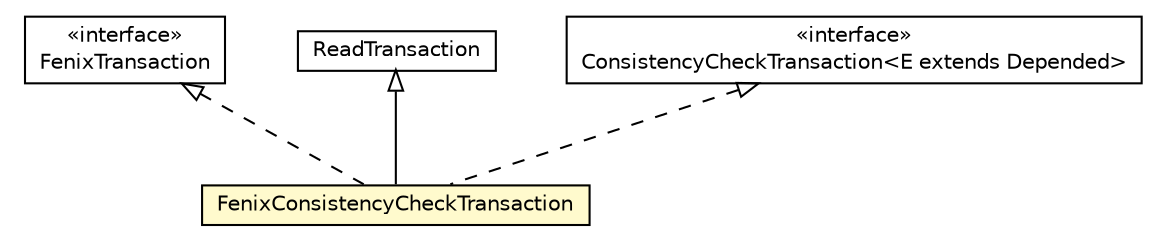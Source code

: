 #!/usr/local/bin/dot
#
# Class diagram 
# Generated by UMLGraph version 5.1 (http://www.umlgraph.org/)
#

digraph G {
	edge [fontname="Helvetica",fontsize=10,labelfontname="Helvetica",labelfontsize=10];
	node [fontname="Helvetica",fontsize=10,shape=plaintext];
	nodesep=0.25;
	ranksep=0.5;
	// pt.ist.fenixframework.backend.jvstmojb.pstm.FenixTransaction
	c136258 [label=<<table title="pt.ist.fenixframework.backend.jvstmojb.pstm.FenixTransaction" border="0" cellborder="1" cellspacing="0" cellpadding="2" port="p" href="./FenixTransaction.html">
		<tr><td><table border="0" cellspacing="0" cellpadding="1">
<tr><td align="center" balign="center"> &#171;interface&#187; </td></tr>
<tr><td align="center" balign="center"> FenixTransaction </td></tr>
		</table></td></tr>
		</table>>, fontname="Helvetica", fontcolor="black", fontsize=10.0];
	// pt.ist.fenixframework.backend.jvstmojb.pstm.FenixConsistencyCheckTransaction
	c136259 [label=<<table title="pt.ist.fenixframework.backend.jvstmojb.pstm.FenixConsistencyCheckTransaction" border="0" cellborder="1" cellspacing="0" cellpadding="2" port="p" bgcolor="lemonChiffon" href="./FenixConsistencyCheckTransaction.html">
		<tr><td><table border="0" cellspacing="0" cellpadding="1">
<tr><td align="center" balign="center"> FenixConsistencyCheckTransaction </td></tr>
		</table></td></tr>
		</table>>, fontname="Helvetica", fontcolor="black", fontsize=10.0];
	//pt.ist.fenixframework.backend.jvstmojb.pstm.FenixConsistencyCheckTransaction extends jvstm.ReadTransaction
	c136295:p -> c136259:p [dir=back,arrowtail=empty];
	//pt.ist.fenixframework.backend.jvstmojb.pstm.FenixConsistencyCheckTransaction implements jvstm.cps.ConsistencyCheckTransaction<E extends jvstm.cps.Depended>
	c136296:p -> c136259:p [dir=back,arrowtail=empty,style=dashed];
	//pt.ist.fenixframework.backend.jvstmojb.pstm.FenixConsistencyCheckTransaction implements pt.ist.fenixframework.backend.jvstmojb.pstm.FenixTransaction
	c136258:p -> c136259:p [dir=back,arrowtail=empty,style=dashed];
	// jvstm.ReadTransaction
	c136295 [label=<<table title="jvstm.ReadTransaction" border="0" cellborder="1" cellspacing="0" cellpadding="2" port="p" href="http://java.sun.com/j2se/1.4.2/docs/api/jvstm/ReadTransaction.html">
		<tr><td><table border="0" cellspacing="0" cellpadding="1">
<tr><td align="center" balign="center"> ReadTransaction </td></tr>
		</table></td></tr>
		</table>>, fontname="Helvetica", fontcolor="black", fontsize=10.0];
	// jvstm.cps.ConsistencyCheckTransaction<E extends jvstm.cps.Depended>
	c136296 [label=<<table title="jvstm.cps.ConsistencyCheckTransaction" border="0" cellborder="1" cellspacing="0" cellpadding="2" port="p" href="http://java.sun.com/j2se/1.4.2/docs/api/jvstm/cps/ConsistencyCheckTransaction.html">
		<tr><td><table border="0" cellspacing="0" cellpadding="1">
<tr><td align="center" balign="center"> &#171;interface&#187; </td></tr>
<tr><td align="center" balign="center"> ConsistencyCheckTransaction&lt;E extends Depended&gt; </td></tr>
		</table></td></tr>
		</table>>, fontname="Helvetica", fontcolor="black", fontsize=10.0];
}

